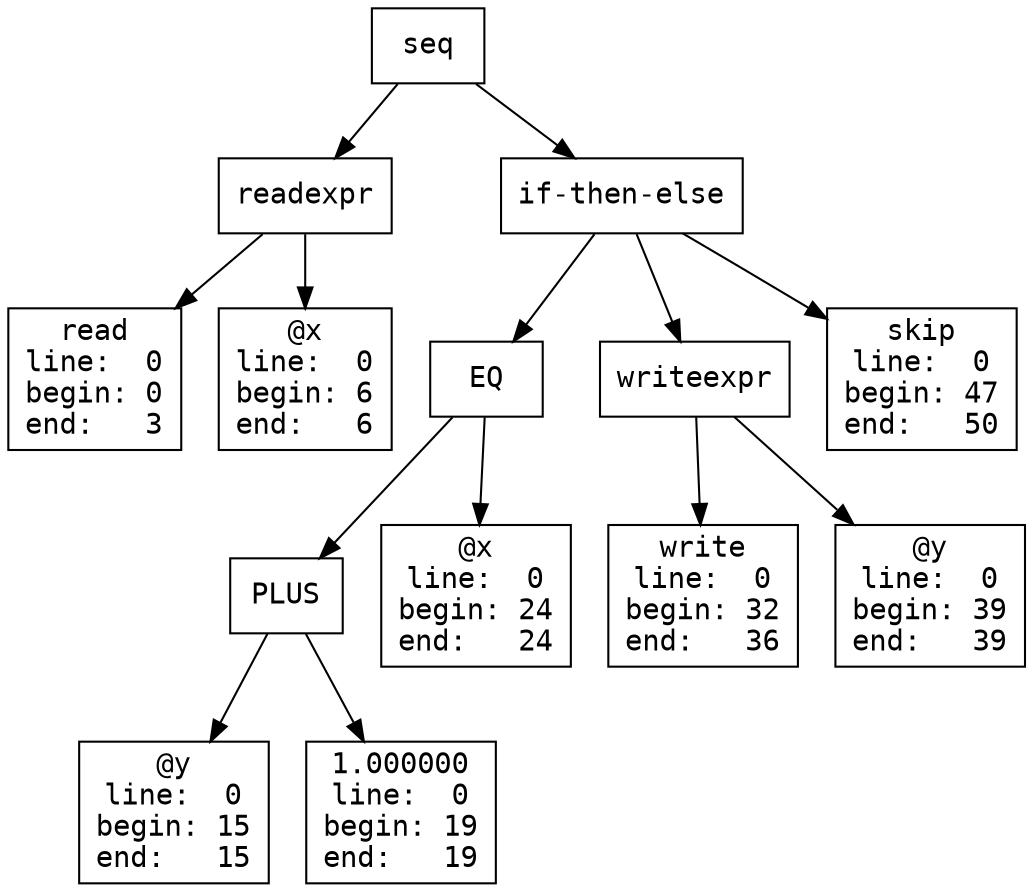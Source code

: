 digraph "parser"
{                                                              
  node [fontname = courier, shape = box, colorscheme = paired6]
  edge [fontname = courier]                                    
 13 [label="seq" ]
 13 -> 2
 2 [label="readexpr" ]
 2 -> 1
 1 [label="read\nline:  0\nbegin: 0\nend:   3" ]
 2 -> 0
 0 [label="@x\nline:  0\nbegin: 6\nend:   6" ]
 13 -> 12
 12 [label="if-then-else" ]
 12 -> 7
 7 [label="EQ" ]
 7 -> 5
 5 [label="PLUS" ]
 5 -> 3
 3 [label="@y\nline:  0\nbegin: 15\nend:   15" ]
 5 -> 4
 4 [label="1.000000\nline:  0\nbegin: 19\nend:   19" ]
 7 -> 6
 6 [label="@x\nline:  0\nbegin: 24\nend:   24" ]
 12 -> 10
 10 [label="writeexpr" ]
 10 -> 9
 9 [label="write\nline:  0\nbegin: 32\nend:   36" ]
 10 -> 8
 8 [label="@y\nline:  0\nbegin: 39\nend:   39" ]
 12 -> 11
 11 [label="skip\nline:  0\nbegin: 47\nend:   50" ]
}
